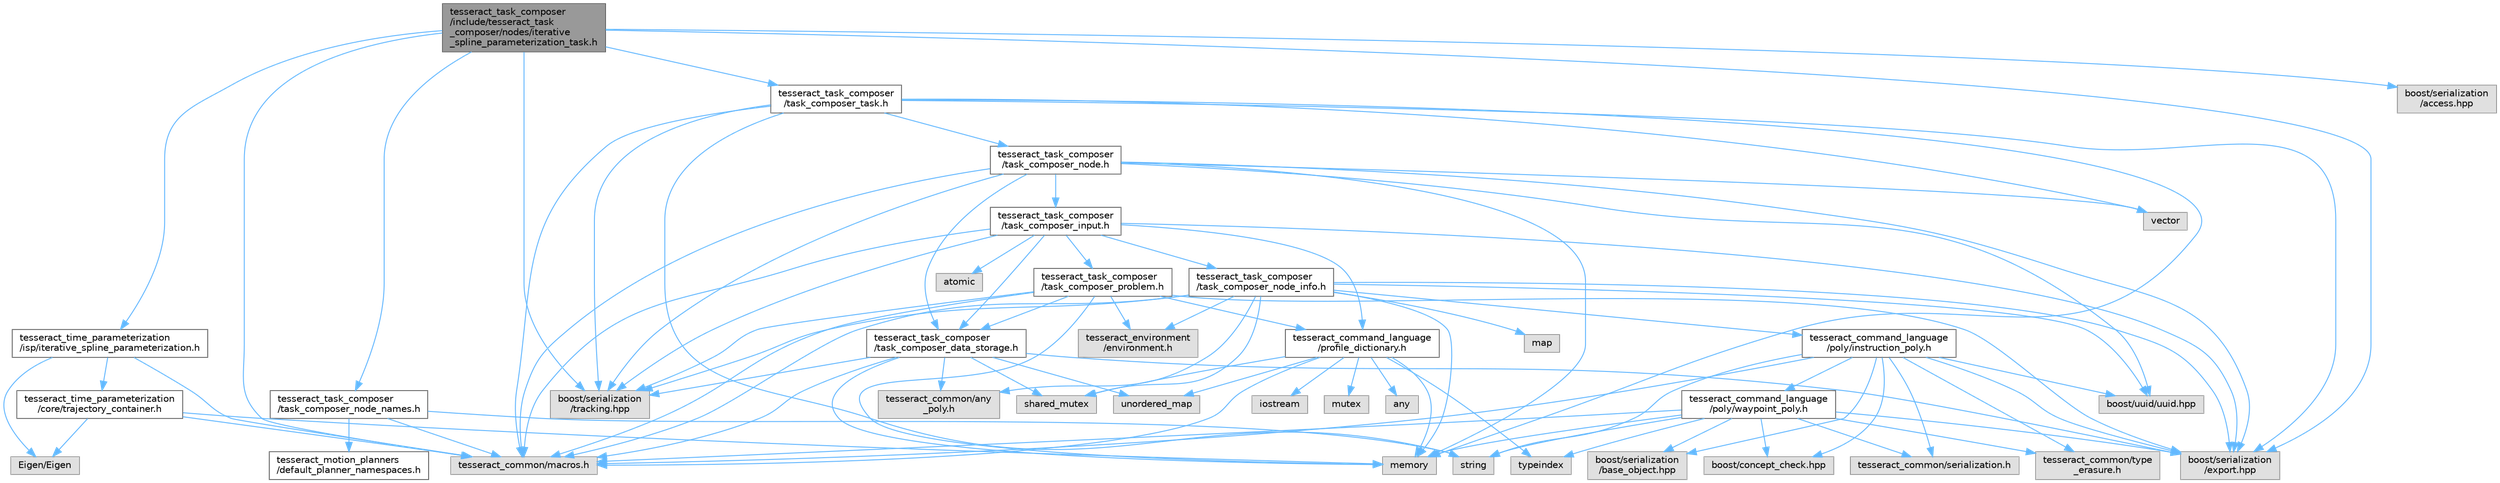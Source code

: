 digraph "tesseract_task_composer/include/tesseract_task_composer/nodes/iterative_spline_parameterization_task.h"
{
 // LATEX_PDF_SIZE
  bgcolor="transparent";
  edge [fontname=Helvetica,fontsize=10,labelfontname=Helvetica,labelfontsize=10];
  node [fontname=Helvetica,fontsize=10,shape=box,height=0.2,width=0.4];
  Node1 [label="tesseract_task_composer\l/include/tesseract_task\l_composer/nodes/iterative\l_spline_parameterization_task.h",height=0.2,width=0.4,color="gray40", fillcolor="grey60", style="filled", fontcolor="black",tooltip="Perform iterative spline time parameterization."];
  Node1 -> Node2 [color="steelblue1",style="solid"];
  Node2 [label="tesseract_common/macros.h",height=0.2,width=0.4,color="grey60", fillcolor="#E0E0E0", style="filled",tooltip=" "];
  Node1 -> Node3 [color="steelblue1",style="solid"];
  Node3 [label="boost/serialization\l/access.hpp",height=0.2,width=0.4,color="grey60", fillcolor="#E0E0E0", style="filled",tooltip=" "];
  Node1 -> Node4 [color="steelblue1",style="solid"];
  Node4 [label="tesseract_task_composer\l/task_composer_task.h",height=0.2,width=0.4,color="grey40", fillcolor="white", style="filled",URL="$da/d71/task__composer__task_8h.html",tooltip="A task in the pipeline."];
  Node4 -> Node2 [color="steelblue1",style="solid"];
  Node4 -> Node5 [color="steelblue1",style="solid"];
  Node5 [label="string",height=0.2,width=0.4,color="grey60", fillcolor="#E0E0E0", style="filled",tooltip=" "];
  Node4 -> Node6 [color="steelblue1",style="solid"];
  Node6 [label="vector",height=0.2,width=0.4,color="grey60", fillcolor="#E0E0E0", style="filled",tooltip=" "];
  Node4 -> Node7 [color="steelblue1",style="solid"];
  Node7 [label="memory",height=0.2,width=0.4,color="grey60", fillcolor="#E0E0E0", style="filled",tooltip=" "];
  Node4 -> Node8 [color="steelblue1",style="solid"];
  Node8 [label="tesseract_task_composer\l/task_composer_node.h",height=0.2,width=0.4,color="grey40", fillcolor="white", style="filled",URL="$da/dbe/task__composer__node_8h.html",tooltip="A node in the pipeline."];
  Node8 -> Node2 [color="steelblue1",style="solid"];
  Node8 -> Node7 [color="steelblue1",style="solid"];
  Node8 -> Node6 [color="steelblue1",style="solid"];
  Node8 -> Node9 [color="steelblue1",style="solid"];
  Node9 [label="boost/uuid/uuid.hpp",height=0.2,width=0.4,color="grey60", fillcolor="#E0E0E0", style="filled",tooltip=" "];
  Node8 -> Node10 [color="steelblue1",style="solid"];
  Node10 [label="tesseract_task_composer\l/task_composer_input.h",height=0.2,width=0.4,color="grey40", fillcolor="white", style="filled",URL="$db/ddf/task__composer__input_8h.html",tooltip="The input data structure to the pipeline."];
  Node10 -> Node2 [color="steelblue1",style="solid"];
  Node10 -> Node11 [color="steelblue1",style="solid"];
  Node11 [label="atomic",height=0.2,width=0.4,color="grey60", fillcolor="#E0E0E0", style="filled",tooltip=" "];
  Node10 -> Node12 [color="steelblue1",style="solid"];
  Node12 [label="tesseract_command_language\l/profile_dictionary.h",height=0.2,width=0.4,color="grey40", fillcolor="white", style="filled",URL="$dd/dd6/profile__dictionary_8h.html",tooltip="This is a profile dictionary for storing all profiles."];
  Node12 -> Node2 [color="steelblue1",style="solid"];
  Node12 -> Node13 [color="steelblue1",style="solid"];
  Node13 [label="any",height=0.2,width=0.4,color="grey60", fillcolor="#E0E0E0", style="filled",tooltip=" "];
  Node12 -> Node14 [color="steelblue1",style="solid"];
  Node14 [label="iostream",height=0.2,width=0.4,color="grey60", fillcolor="#E0E0E0", style="filled",tooltip=" "];
  Node12 -> Node15 [color="steelblue1",style="solid"];
  Node15 [label="typeindex",height=0.2,width=0.4,color="grey60", fillcolor="#E0E0E0", style="filled",tooltip=" "];
  Node12 -> Node16 [color="steelblue1",style="solid"];
  Node16 [label="unordered_map",height=0.2,width=0.4,color="grey60", fillcolor="#E0E0E0", style="filled",tooltip=" "];
  Node12 -> Node7 [color="steelblue1",style="solid"];
  Node12 -> Node17 [color="steelblue1",style="solid"];
  Node17 [label="mutex",height=0.2,width=0.4,color="grey60", fillcolor="#E0E0E0", style="filled",tooltip=" "];
  Node12 -> Node18 [color="steelblue1",style="solid"];
  Node18 [label="shared_mutex",height=0.2,width=0.4,color="grey60", fillcolor="#E0E0E0", style="filled",tooltip=" "];
  Node10 -> Node19 [color="steelblue1",style="solid"];
  Node19 [label="tesseract_task_composer\l/task_composer_data_storage.h",height=0.2,width=0.4,color="grey40", fillcolor="white", style="filled",URL="$dc/dc5/task__composer__data__storage_8h.html",tooltip="Data storage used when executing the pipeline."];
  Node19 -> Node2 [color="steelblue1",style="solid"];
  Node19 -> Node7 [color="steelblue1",style="solid"];
  Node19 -> Node16 [color="steelblue1",style="solid"];
  Node19 -> Node18 [color="steelblue1",style="solid"];
  Node19 -> Node20 [color="steelblue1",style="solid"];
  Node20 [label="tesseract_common/any\l_poly.h",height=0.2,width=0.4,color="grey60", fillcolor="#E0E0E0", style="filled",tooltip=" "];
  Node19 -> Node21 [color="steelblue1",style="solid"];
  Node21 [label="boost/serialization\l/export.hpp",height=0.2,width=0.4,color="grey60", fillcolor="#E0E0E0", style="filled",tooltip=" "];
  Node19 -> Node22 [color="steelblue1",style="solid"];
  Node22 [label="boost/serialization\l/tracking.hpp",height=0.2,width=0.4,color="grey60", fillcolor="#E0E0E0", style="filled",tooltip=" "];
  Node10 -> Node23 [color="steelblue1",style="solid"];
  Node23 [label="tesseract_task_composer\l/task_composer_node_info.h",height=0.2,width=0.4,color="grey40", fillcolor="white", style="filled",URL="$d7/d2c/task__composer__node__info_8h.html",tooltip="Task composer node info."];
  Node23 -> Node2 [color="steelblue1",style="solid"];
  Node23 -> Node7 [color="steelblue1",style="solid"];
  Node23 -> Node18 [color="steelblue1",style="solid"];
  Node23 -> Node24 [color="steelblue1",style="solid"];
  Node24 [label="map",height=0.2,width=0.4,color="grey60", fillcolor="#E0E0E0", style="filled",tooltip=" "];
  Node23 -> Node9 [color="steelblue1",style="solid"];
  Node23 -> Node25 [color="steelblue1",style="solid"];
  Node25 [label="tesseract_environment\l/environment.h",height=0.2,width=0.4,color="grey60", fillcolor="#E0E0E0", style="filled",tooltip=" "];
  Node23 -> Node26 [color="steelblue1",style="solid"];
  Node26 [label="tesseract_command_language\l/poly/instruction_poly.h",height=0.2,width=0.4,color="grey40", fillcolor="white", style="filled",URL="$d1/db1/instruction__poly_8h.html",tooltip=" "];
  Node26 -> Node2 [color="steelblue1",style="solid"];
  Node26 -> Node5 [color="steelblue1",style="solid"];
  Node26 -> Node27 [color="steelblue1",style="solid"];
  Node27 [label="boost/serialization\l/base_object.hpp",height=0.2,width=0.4,color="grey60", fillcolor="#E0E0E0", style="filled",tooltip=" "];
  Node26 -> Node21 [color="steelblue1",style="solid"];
  Node26 -> Node28 [color="steelblue1",style="solid"];
  Node28 [label="boost/concept_check.hpp",height=0.2,width=0.4,color="grey60", fillcolor="#E0E0E0", style="filled",tooltip=" "];
  Node26 -> Node9 [color="steelblue1",style="solid"];
  Node26 -> Node29 [color="steelblue1",style="solid"];
  Node29 [label="tesseract_command_language\l/poly/waypoint_poly.h",height=0.2,width=0.4,color="grey40", fillcolor="white", style="filled",URL="$d3/dc4/waypoint__poly_8h.html",tooltip=" "];
  Node29 -> Node2 [color="steelblue1",style="solid"];
  Node29 -> Node7 [color="steelblue1",style="solid"];
  Node29 -> Node5 [color="steelblue1",style="solid"];
  Node29 -> Node15 [color="steelblue1",style="solid"];
  Node29 -> Node27 [color="steelblue1",style="solid"];
  Node29 -> Node21 [color="steelblue1",style="solid"];
  Node29 -> Node28 [color="steelblue1",style="solid"];
  Node29 -> Node30 [color="steelblue1",style="solid"];
  Node30 [label="tesseract_common/serialization.h",height=0.2,width=0.4,color="grey60", fillcolor="#E0E0E0", style="filled",tooltip=" "];
  Node29 -> Node31 [color="steelblue1",style="solid"];
  Node31 [label="tesseract_common/type\l_erasure.h",height=0.2,width=0.4,color="grey60", fillcolor="#E0E0E0", style="filled",tooltip=" "];
  Node26 -> Node30 [color="steelblue1",style="solid"];
  Node26 -> Node31 [color="steelblue1",style="solid"];
  Node23 -> Node20 [color="steelblue1",style="solid"];
  Node23 -> Node21 [color="steelblue1",style="solid"];
  Node23 -> Node22 [color="steelblue1",style="solid"];
  Node10 -> Node32 [color="steelblue1",style="solid"];
  Node32 [label="tesseract_task_composer\l/task_composer_problem.h",height=0.2,width=0.4,color="grey40", fillcolor="white", style="filled",URL="$d7/d6d/task__composer__problem_8h.html",tooltip="A task composer server problem."];
  Node32 -> Node2 [color="steelblue1",style="solid"];
  Node32 -> Node7 [color="steelblue1",style="solid"];
  Node32 -> Node25 [color="steelblue1",style="solid"];
  Node32 -> Node12 [color="steelblue1",style="solid"];
  Node32 -> Node19 [color="steelblue1",style="solid"];
  Node32 -> Node21 [color="steelblue1",style="solid"];
  Node32 -> Node22 [color="steelblue1",style="solid"];
  Node10 -> Node21 [color="steelblue1",style="solid"];
  Node10 -> Node22 [color="steelblue1",style="solid"];
  Node8 -> Node19 [color="steelblue1",style="solid"];
  Node8 -> Node21 [color="steelblue1",style="solid"];
  Node8 -> Node22 [color="steelblue1",style="solid"];
  Node4 -> Node21 [color="steelblue1",style="solid"];
  Node4 -> Node22 [color="steelblue1",style="solid"];
  Node1 -> Node33 [color="steelblue1",style="solid"];
  Node33 [label="tesseract_task_composer\l/task_composer_node_names.h",height=0.2,width=0.4,color="grey40", fillcolor="white", style="filled",URL="$d3/da7/task__composer__node__names_8h.html",tooltip="Contains default node names."];
  Node33 -> Node2 [color="steelblue1",style="solid"];
  Node33 -> Node5 [color="steelblue1",style="solid"];
  Node33 -> Node34 [color="steelblue1",style="solid"];
  Node34 [label="tesseract_motion_planners\l/default_planner_namespaces.h",height=0.2,width=0.4,color="grey40", fillcolor="white", style="filled",URL="$de/d3a/default__planner__namespaces_8h.html",tooltip="A collection of motion planner profile namespaces."];
  Node1 -> Node35 [color="steelblue1",style="solid"];
  Node35 [label="tesseract_time_parameterization\l/isp/iterative_spline_parameterization.h",height=0.2,width=0.4,color="grey40", fillcolor="white", style="filled",URL="$d3/d2c/iterative__spline__parameterization_8h.html",tooltip=" "];
  Node35 -> Node2 [color="steelblue1",style="solid"];
  Node35 -> Node36 [color="steelblue1",style="solid"];
  Node36 [label="Eigen/Eigen",height=0.2,width=0.4,color="grey60", fillcolor="#E0E0E0", style="filled",tooltip=" "];
  Node35 -> Node37 [color="steelblue1",style="solid"];
  Node37 [label="tesseract_time_parameterization\l/core/trajectory_container.h",height=0.2,width=0.4,color="grey40", fillcolor="white", style="filled",URL="$d5/de8/trajectory__container_8h.html",tooltip="Creates an interface for contaning different trajectory data structures."];
  Node37 -> Node2 [color="steelblue1",style="solid"];
  Node37 -> Node36 [color="steelblue1",style="solid"];
  Node37 -> Node7 [color="steelblue1",style="solid"];
  Node1 -> Node21 [color="steelblue1",style="solid"];
  Node1 -> Node22 [color="steelblue1",style="solid"];
}
